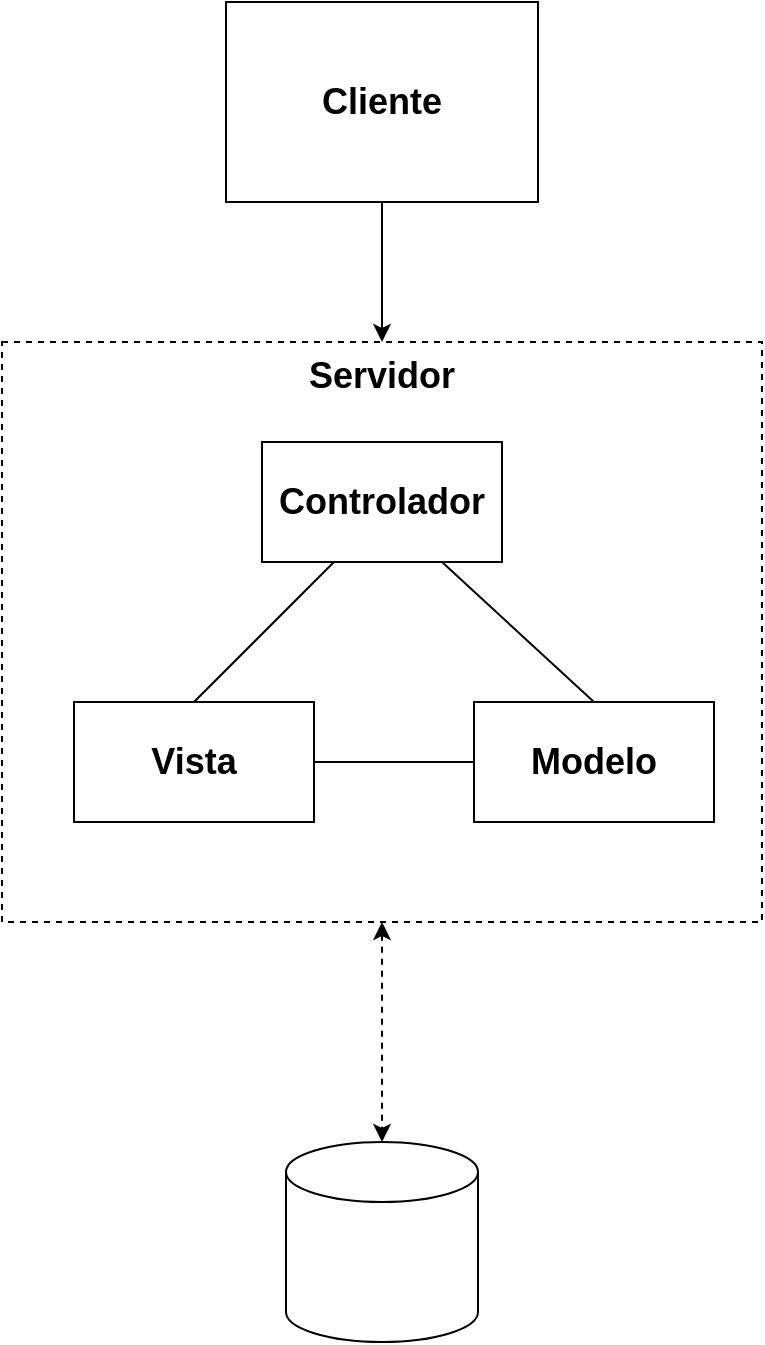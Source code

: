 <mxfile version="20.8.5" type="device" pages="3"><diagram id="_Syt84JwjXzW6n3x5FsO" name="MVC"><mxGraphModel dx="1434" dy="835" grid="1" gridSize="10" guides="1" tooltips="1" connect="1" arrows="1" fold="1" page="1" pageScale="1" pageWidth="827" pageHeight="1169" math="0" shadow="0"><root><mxCell id="0"/><mxCell id="1" parent="0"/><mxCell id="rKgzSRmsvz97Tv2l1Ne3-19" value="Servidor" style="rounded=0;whiteSpace=wrap;html=1;fontSize=18;dashed=1;verticalAlign=top;fontStyle=1" parent="1" vertex="1"><mxGeometry x="224" y="210" width="380" height="290" as="geometry"/></mxCell><mxCell id="rKgzSRmsvz97Tv2l1Ne3-7" style="edgeStyle=orthogonalEdgeStyle;rounded=0;orthogonalLoop=1;jettySize=auto;html=1;fontSize=18;entryX=0.5;entryY=0;entryDx=0;entryDy=0;" parent="1" source="rKgzSRmsvz97Tv2l1Ne3-6" target="rKgzSRmsvz97Tv2l1Ne3-19" edge="1"><mxGeometry relative="1" as="geometry"><mxPoint x="414" y="200" as="targetPoint"/><Array as="points"/></mxGeometry></mxCell><mxCell id="rKgzSRmsvz97Tv2l1Ne3-6" value="Cliente" style="rounded=0;whiteSpace=wrap;html=1;fontSize=18;fontStyle=1" parent="1" vertex="1"><mxGeometry x="336" y="40" width="156" height="100" as="geometry"/></mxCell><mxCell id="rKgzSRmsvz97Tv2l1Ne3-10" value="Controlador" style="rounded=0;whiteSpace=wrap;html=1;fontSize=18;fontStyle=1" parent="1" vertex="1"><mxGeometry x="354" y="260" width="120" height="60" as="geometry"/></mxCell><mxCell id="rKgzSRmsvz97Tv2l1Ne3-14" value="Vista" style="whiteSpace=wrap;html=1;fontSize=18;rounded=0;fontStyle=1;" parent="1" vertex="1"><mxGeometry x="260" y="390" width="120" height="60" as="geometry"/></mxCell><mxCell id="rKgzSRmsvz97Tv2l1Ne3-15" value="Modelo" style="whiteSpace=wrap;html=1;fontSize=18;rounded=0;fontStyle=1;" parent="1" vertex="1"><mxGeometry x="460" y="390" width="120" height="60" as="geometry"/></mxCell><mxCell id="rKgzSRmsvz97Tv2l1Ne3-16" value="" style="endArrow=none;html=1;rounded=0;fontSize=18;exitX=0.5;exitY=0;exitDx=0;exitDy=0;" parent="1" source="rKgzSRmsvz97Tv2l1Ne3-14" edge="1"><mxGeometry width="50" height="50" relative="1" as="geometry"><mxPoint x="340" y="370" as="sourcePoint"/><mxPoint x="390" y="320" as="targetPoint"/></mxGeometry></mxCell><mxCell id="rKgzSRmsvz97Tv2l1Ne3-17" value="" style="endArrow=none;html=1;rounded=0;fontSize=18;exitX=0.5;exitY=0;exitDx=0;exitDy=0;entryX=0.75;entryY=1;entryDx=0;entryDy=0;" parent="1" source="rKgzSRmsvz97Tv2l1Ne3-15" target="rKgzSRmsvz97Tv2l1Ne3-10" edge="1"><mxGeometry width="50" height="50" relative="1" as="geometry"><mxPoint x="330" y="400" as="sourcePoint"/><mxPoint x="400" y="330" as="targetPoint"/></mxGeometry></mxCell><mxCell id="rKgzSRmsvz97Tv2l1Ne3-18" value="" style="endArrow=none;html=1;rounded=0;fontSize=18;exitX=1;exitY=0.5;exitDx=0;exitDy=0;entryX=0;entryY=0.5;entryDx=0;entryDy=0;" parent="1" source="rKgzSRmsvz97Tv2l1Ne3-14" target="rKgzSRmsvz97Tv2l1Ne3-15" edge="1"><mxGeometry width="50" height="50" relative="1" as="geometry"><mxPoint x="330" y="400" as="sourcePoint"/><mxPoint x="400" y="330" as="targetPoint"/></mxGeometry></mxCell><mxCell id="rKgzSRmsvz97Tv2l1Ne3-20" value="" style="shape=cylinder3;whiteSpace=wrap;html=1;boundedLbl=1;backgroundOutline=1;size=15;fontSize=18;" parent="1" vertex="1"><mxGeometry x="366" y="610" width="96" height="100" as="geometry"/></mxCell><mxCell id="rKgzSRmsvz97Tv2l1Ne3-21" value="" style="endArrow=classic;html=1;rounded=0;fontSize=18;exitX=0.5;exitY=1;exitDx=0;exitDy=0;entryX=0.5;entryY=0;entryDx=0;entryDy=0;entryPerimeter=0;dashed=1;startArrow=classic;startFill=1;" parent="1" source="rKgzSRmsvz97Tv2l1Ne3-19" target="rKgzSRmsvz97Tv2l1Ne3-20" edge="1"><mxGeometry width="50" height="50" relative="1" as="geometry"><mxPoint x="440" y="560" as="sourcePoint"/><mxPoint x="490" y="510" as="targetPoint"/><Array as="points"><mxPoint x="414" y="560"/></Array></mxGeometry></mxCell></root></mxGraphModel></diagram><diagram name="Capas" id="AHBRACx1Us8TNaNFX-9C"><mxGraphModel dx="1366" dy="795" grid="1" gridSize="10" guides="1" tooltips="1" connect="1" arrows="1" fold="1" page="1" pageScale="1" pageWidth="827" pageHeight="1169" math="0" shadow="0"><root><mxCell id="oOxLvewMGe8A14puEFTY-0"/><mxCell id="oOxLvewMGe8A14puEFTY-1" parent="oOxLvewMGe8A14puEFTY-0"/><mxCell id="oOxLvewMGe8A14puEFTY-2" value="Servidor" style="rounded=0;whiteSpace=wrap;html=1;fontSize=18;dashed=1;verticalAlign=top;fontStyle=1" vertex="1" parent="oOxLvewMGe8A14puEFTY-1"><mxGeometry x="224" y="210" width="380" height="350" as="geometry"/></mxCell><mxCell id="oOxLvewMGe8A14puEFTY-3" style="edgeStyle=orthogonalEdgeStyle;rounded=0;orthogonalLoop=1;jettySize=auto;html=1;fontSize=18;entryX=0.5;entryY=0;entryDx=0;entryDy=0;" edge="1" parent="oOxLvewMGe8A14puEFTY-1" source="oOxLvewMGe8A14puEFTY-4" target="oOxLvewMGe8A14puEFTY-2"><mxGeometry relative="1" as="geometry"><mxPoint x="414" y="200" as="targetPoint"/><Array as="points"/></mxGeometry></mxCell><mxCell id="oOxLvewMGe8A14puEFTY-4" value="Cliente" style="rounded=0;whiteSpace=wrap;html=1;fontSize=18;fontStyle=1" vertex="1" parent="oOxLvewMGe8A14puEFTY-1"><mxGeometry x="336" y="40" width="156" height="100" as="geometry"/></mxCell><mxCell id="oOxLvewMGe8A14puEFTY-5" value="Controlador" style="rounded=0;whiteSpace=wrap;html=1;fontSize=18;fontStyle=1" vertex="1" parent="oOxLvewMGe8A14puEFTY-1"><mxGeometry x="301" y="252" width="120" height="60" as="geometry"/></mxCell><mxCell id="oOxLvewMGe8A14puEFTY-6" value="Servicio" style="whiteSpace=wrap;html=1;fontSize=18;rounded=0;fontStyle=1;" vertex="1" parent="oOxLvewMGe8A14puEFTY-1"><mxGeometry x="301" y="357" width="120" height="60" as="geometry"/></mxCell><mxCell id="oOxLvewMGe8A14puEFTY-7" value="Repositorio" style="whiteSpace=wrap;html=1;fontSize=18;rounded=0;fontStyle=1;" vertex="1" parent="oOxLvewMGe8A14puEFTY-1"><mxGeometry x="301" y="472" width="120" height="60" as="geometry"/></mxCell><mxCell id="oOxLvewMGe8A14puEFTY-8" value="" style="endArrow=none;html=1;rounded=0;fontSize=18;exitX=0.5;exitY=0;exitDx=0;exitDy=0;" edge="1" parent="oOxLvewMGe8A14puEFTY-1" source="oOxLvewMGe8A14puEFTY-6" target="oOxLvewMGe8A14puEFTY-5"><mxGeometry width="50" height="50" relative="1" as="geometry"><mxPoint x="340" y="370" as="sourcePoint"/><mxPoint x="390" y="320" as="targetPoint"/></mxGeometry></mxCell><mxCell id="oOxLvewMGe8A14puEFTY-10" value="" style="endArrow=none;html=1;rounded=0;fontSize=18;exitX=0.5;exitY=1;exitDx=0;exitDy=0;entryX=0.5;entryY=0;entryDx=0;entryDy=0;" edge="1" parent="oOxLvewMGe8A14puEFTY-1" source="oOxLvewMGe8A14puEFTY-6" target="oOxLvewMGe8A14puEFTY-7"><mxGeometry width="50" height="50" relative="1" as="geometry"><mxPoint x="330" y="400" as="sourcePoint"/><mxPoint x="400" y="330" as="targetPoint"/></mxGeometry></mxCell><mxCell id="oOxLvewMGe8A14puEFTY-11" value="" style="shape=cylinder3;whiteSpace=wrap;html=1;boundedLbl=1;backgroundOutline=1;size=15;fontSize=18;" vertex="1" parent="oOxLvewMGe8A14puEFTY-1"><mxGeometry x="366" y="702" width="96" height="100" as="geometry"/></mxCell><mxCell id="oOxLvewMGe8A14puEFTY-12" value="" style="endArrow=classic;html=1;rounded=0;fontSize=18;exitX=0.5;exitY=1;exitDx=0;exitDy=0;entryX=0.5;entryY=0;entryDx=0;entryDy=0;entryPerimeter=0;dashed=1;startArrow=classic;startFill=1;" edge="1" parent="oOxLvewMGe8A14puEFTY-1" source="oOxLvewMGe8A14puEFTY-2" target="oOxLvewMGe8A14puEFTY-11"><mxGeometry width="50" height="50" relative="1" as="geometry"><mxPoint x="440" y="560" as="sourcePoint"/><mxPoint x="490" y="510" as="targetPoint"/><Array as="points"><mxPoint x="414" y="560"/></Array></mxGeometry></mxCell><mxCell id="DtHavyHi_l4CSsvhITTu-0" value="Entidad" style="whiteSpace=wrap;html=1;fontSize=18;rounded=0;fontStyle=1;" vertex="1" parent="oOxLvewMGe8A14puEFTY-1"><mxGeometry x="450" y="357" width="120" height="60" as="geometry"/></mxCell><mxCell id="DtHavyHi_l4CSsvhITTu-3" value="" style="endArrow=none;html=1;rounded=0;fontSize=18;exitX=1;exitY=0.5;exitDx=0;exitDy=0;entryX=0;entryY=0.5;entryDx=0;entryDy=0;" edge="1" parent="oOxLvewMGe8A14puEFTY-1" source="oOxLvewMGe8A14puEFTY-6" target="DtHavyHi_l4CSsvhITTu-0"><mxGeometry width="50" height="50" relative="1" as="geometry"><mxPoint x="371" y="367" as="sourcePoint"/><mxPoint x="371" y="322" as="targetPoint"/></mxGeometry></mxCell></root></mxGraphModel></diagram><diagram id="wnx0sFlo3I9oITviZpnj" name="Microservicios"><mxGraphModel dx="1434" dy="835" grid="1" gridSize="10" guides="1" tooltips="1" connect="1" arrows="1" fold="1" page="1" pageScale="1" pageWidth="827" pageHeight="1169" math="0" shadow="0"><root><mxCell id="0"/><mxCell id="1" parent="0"/><mxCell id="YL7pV_sOgj6w_JEh0xJ0-2" style="edgeStyle=orthogonalEdgeStyle;rounded=0;orthogonalLoop=1;jettySize=auto;html=1;entryX=0.5;entryY=0;entryDx=0;entryDy=0;" edge="1" parent="1" source="YL7pV_sOgj6w_JEh0xJ0-1" target="YL7pV_sOgj6w_JEh0xJ0-3"><mxGeometry relative="1" as="geometry"><mxPoint x="404.5" y="230" as="targetPoint"/></mxGeometry></mxCell><mxCell id="YL7pV_sOgj6w_JEh0xJ0-19" style="edgeStyle=orthogonalEdgeStyle;rounded=0;orthogonalLoop=1;jettySize=auto;html=1;entryX=0.5;entryY=0;entryDx=0;entryDy=0;" edge="1" parent="1" source="YL7pV_sOgj6w_JEh0xJ0-1" target="YL7pV_sOgj6w_JEh0xJ0-7"><mxGeometry relative="1" as="geometry"/></mxCell><mxCell id="YL7pV_sOgj6w_JEh0xJ0-20" style="edgeStyle=orthogonalEdgeStyle;rounded=0;orthogonalLoop=1;jettySize=auto;html=1;entryX=0.5;entryY=0;entryDx=0;entryDy=0;" edge="1" parent="1" source="YL7pV_sOgj6w_JEh0xJ0-1" target="YL7pV_sOgj6w_JEh0xJ0-10"><mxGeometry relative="1" as="geometry"/></mxCell><mxCell id="YL7pV_sOgj6w_JEh0xJ0-1" value="Cliente" style="rounded=0;whiteSpace=wrap;html=1;fontSize=18;fontStyle=1" vertex="1" parent="1"><mxGeometry x="380" y="90" width="149" height="70" as="geometry"/></mxCell><mxCell id="YL7pV_sOgj6w_JEh0xJ0-5" value="" style="group" vertex="1" connectable="0" parent="1"><mxGeometry x="200" y="290" width="150" height="260" as="geometry"/></mxCell><mxCell id="YL7pV_sOgj6w_JEh0xJ0-3" value="Servicios de prestadores locales" style="rounded=0;whiteSpace=wrap;html=1;fontSize=18;fontStyle=1;verticalAlign=top;" vertex="1" parent="YL7pV_sOgj6w_JEh0xJ0-5"><mxGeometry width="150" height="260" as="geometry"/></mxCell><mxCell id="YL7pV_sOgj6w_JEh0xJ0-4" value="" style="shape=cylinder3;whiteSpace=wrap;html=1;boundedLbl=1;backgroundOutline=1;size=15;" vertex="1" parent="YL7pV_sOgj6w_JEh0xJ0-5"><mxGeometry x="45" y="140" width="60" height="80" as="geometry"/></mxCell><mxCell id="YL7pV_sOgj6w_JEh0xJ0-6" value="" style="group" vertex="1" connectable="0" parent="1"><mxGeometry x="380" y="290" width="150" height="260" as="geometry"/></mxCell><mxCell id="YL7pV_sOgj6w_JEh0xJ0-7" value="Servicios de prestadores globales" style="rounded=0;whiteSpace=wrap;html=1;fontSize=18;fontStyle=1;verticalAlign=top;" vertex="1" parent="YL7pV_sOgj6w_JEh0xJ0-6"><mxGeometry width="150" height="260" as="geometry"/></mxCell><mxCell id="YL7pV_sOgj6w_JEh0xJ0-8" value="" style="shape=cylinder3;whiteSpace=wrap;html=1;boundedLbl=1;backgroundOutline=1;size=15;" vertex="1" parent="YL7pV_sOgj6w_JEh0xJ0-6"><mxGeometry x="45" y="140" width="60" height="80" as="geometry"/></mxCell><mxCell id="YL7pV_sOgj6w_JEh0xJ0-9" value="" style="group" vertex="1" connectable="0" parent="1"><mxGeometry x="560" y="290" width="150" height="260" as="geometry"/></mxCell><mxCell id="YL7pV_sOgj6w_JEh0xJ0-10" value="Servicios de Reportes" style="rounded=0;whiteSpace=wrap;html=1;fontSize=18;fontStyle=1;verticalAlign=top;" vertex="1" parent="YL7pV_sOgj6w_JEh0xJ0-9"><mxGeometry width="150" height="260" as="geometry"/></mxCell><mxCell id="YL7pV_sOgj6w_JEh0xJ0-11" value="" style="shape=cylinder3;whiteSpace=wrap;html=1;boundedLbl=1;backgroundOutline=1;size=15;" vertex="1" parent="YL7pV_sOgj6w_JEh0xJ0-9"><mxGeometry x="45" y="140" width="60" height="80" as="geometry"/></mxCell><mxCell id="YL7pV_sOgj6w_JEh0xJ0-17" style="edgeStyle=orthogonalEdgeStyle;rounded=0;orthogonalLoop=1;jettySize=auto;html=1;entryX=0.75;entryY=1;entryDx=0;entryDy=0;exitX=1;exitY=0.5;exitDx=0;exitDy=0;" edge="1" parent="1" source="YL7pV_sOgj6w_JEh0xJ0-12" target="YL7pV_sOgj6w_JEh0xJ0-10"><mxGeometry relative="1" as="geometry"><mxPoint x="670" y="560" as="targetPoint"/></mxGeometry></mxCell><mxCell id="YL7pV_sOgj6w_JEh0xJ0-18" style="edgeStyle=orthogonalEdgeStyle;rounded=0;orthogonalLoop=1;jettySize=auto;html=1;entryX=0.75;entryY=1;entryDx=0;entryDy=0;exitX=1;exitY=0.5;exitDx=0;exitDy=0;" edge="1" parent="1" source="YL7pV_sOgj6w_JEh0xJ0-12" target="YL7pV_sOgj6w_JEh0xJ0-7"><mxGeometry relative="1" as="geometry"><Array as="points"><mxPoint x="670" y="665"/><mxPoint x="670" y="590"/><mxPoint x="493" y="590"/></Array></mxGeometry></mxCell><mxCell id="YL7pV_sOgj6w_JEh0xJ0-12" value="Bus de Eventos" style="rounded=0;whiteSpace=wrap;html=1;fontSize=18;fontStyle=1" vertex="1" parent="1"><mxGeometry x="300" y="630" width="320" height="70" as="geometry"/></mxCell><mxCell id="YL7pV_sOgj6w_JEh0xJ0-15" style="edgeStyle=orthogonalEdgeStyle;rounded=0;orthogonalLoop=1;jettySize=auto;html=1;" edge="1" parent="1" source="YL7pV_sOgj6w_JEh0xJ0-7" target="YL7pV_sOgj6w_JEh0xJ0-12"><mxGeometry relative="1" as="geometry"><Array as="points"><mxPoint x="455" y="620"/><mxPoint x="455" y="620"/></Array></mxGeometry></mxCell><mxCell id="YL7pV_sOgj6w_JEh0xJ0-16" style="edgeStyle=orthogonalEdgeStyle;rounded=0;orthogonalLoop=1;jettySize=auto;html=1;entryX=0;entryY=0.5;entryDx=0;entryDy=0;" edge="1" parent="1" source="YL7pV_sOgj6w_JEh0xJ0-3" target="YL7pV_sOgj6w_JEh0xJ0-12"><mxGeometry relative="1" as="geometry"/></mxCell></root></mxGraphModel></diagram></mxfile>